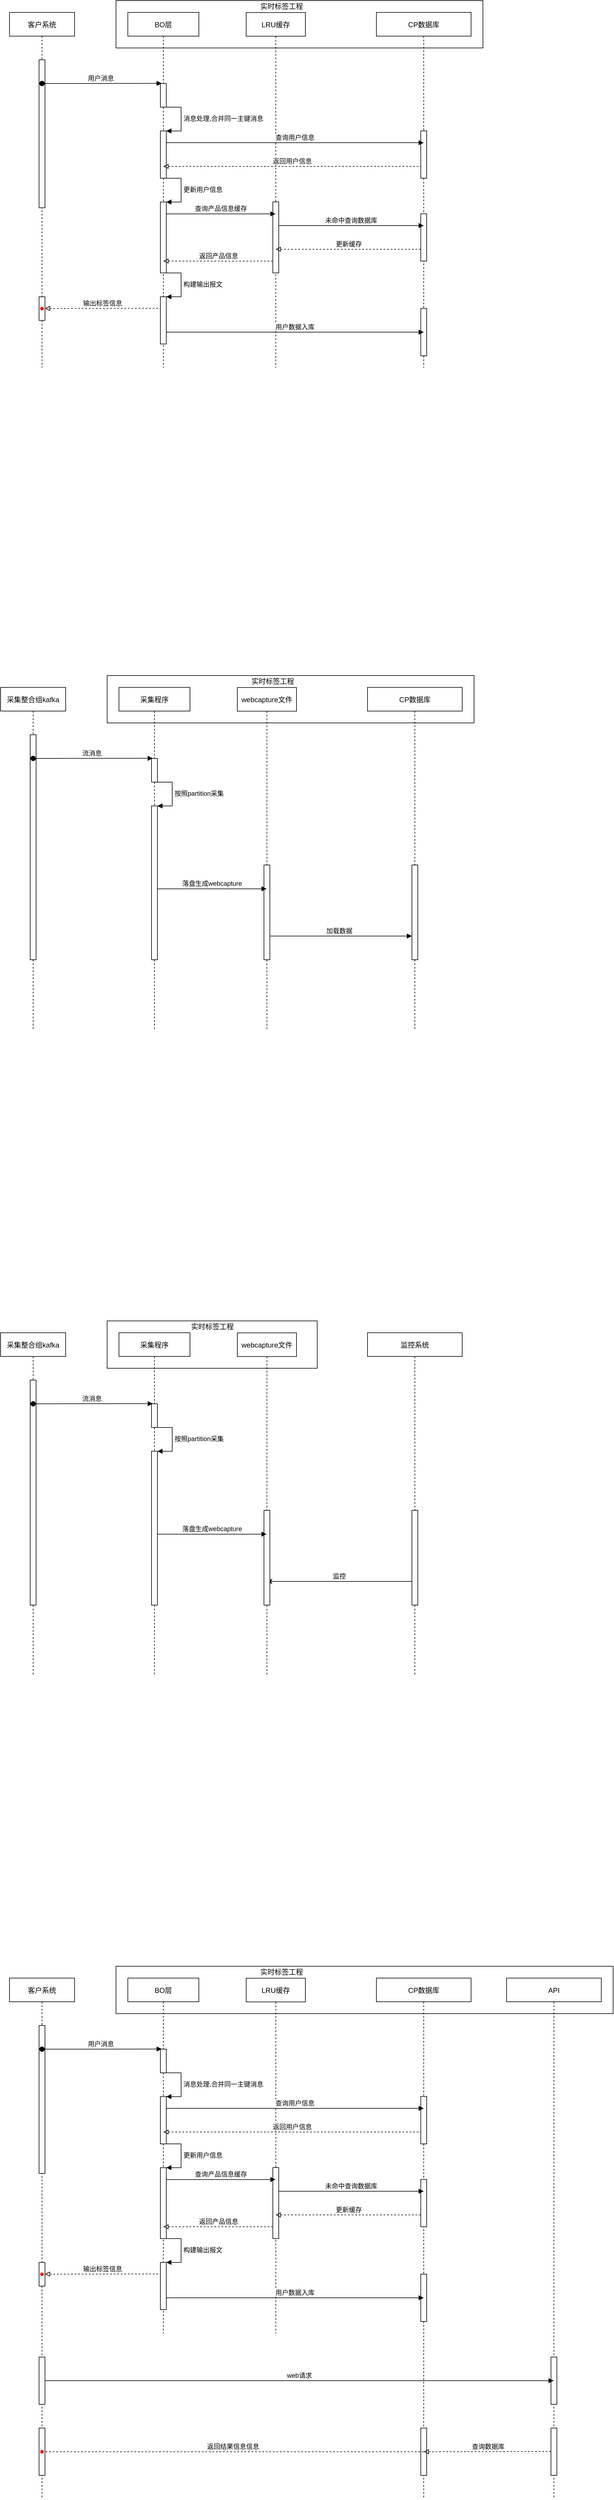 <mxfile version="15.8.8" type="github">
  <diagram id="kgpKYQtTHZ0yAKxKKP6v" name="Page-1">
    <mxGraphModel dx="1753" dy="825" grid="1" gridSize="10" guides="1" tooltips="1" connect="1" arrows="1" fold="1" page="1" pageScale="1" pageWidth="850" pageHeight="1100" math="0" shadow="0">
      <root>
        <mxCell id="0" />
        <mxCell id="1" parent="0" />
        <object label="" id="TsqY3HCIGFJ2zq7cLXyA-16">
          <mxCell style="rounded=0;whiteSpace=wrap;html=1;fillColor=none;" parent="1" vertex="1">
            <mxGeometry x="220" y="20" width="620" height="80" as="geometry" />
          </mxCell>
        </object>
        <mxCell id="3nuBFxr9cyL0pnOWT2aG-1" value="客户系统" style="shape=umlLifeline;perimeter=lifelinePerimeter;container=1;collapsible=0;recursiveResize=0;rounded=0;shadow=0;strokeWidth=1;" parent="1" vertex="1">
          <mxGeometry x="40" y="40" width="110" height="600" as="geometry" />
        </mxCell>
        <mxCell id="3nuBFxr9cyL0pnOWT2aG-2" value="" style="points=[];perimeter=orthogonalPerimeter;rounded=0;shadow=0;strokeWidth=1;" parent="3nuBFxr9cyL0pnOWT2aG-1" vertex="1">
          <mxGeometry x="50" y="80" width="10" height="250" as="geometry" />
        </mxCell>
        <mxCell id="3nuBFxr9cyL0pnOWT2aG-5" value="BO层" style="shape=umlLifeline;perimeter=lifelinePerimeter;container=1;collapsible=0;recursiveResize=0;rounded=0;shadow=0;strokeWidth=1;" parent="1" vertex="1">
          <mxGeometry x="240" y="40" width="120" height="600" as="geometry" />
        </mxCell>
        <mxCell id="TsqY3HCIGFJ2zq7cLXyA-34" value="" style="html=1;points=[];perimeter=orthogonalPerimeter;" parent="3nuBFxr9cyL0pnOWT2aG-5" vertex="1">
          <mxGeometry x="55" y="320.2" width="10" height="119.8" as="geometry" />
        </mxCell>
        <mxCell id="TsqY3HCIGFJ2zq7cLXyA-35" value="更新用户信息" style="edgeStyle=orthogonalEdgeStyle;html=1;align=left;spacingLeft=2;endArrow=block;rounded=0;entryX=1;entryY=0;exitX=0.82;exitY=0.995;exitDx=0;exitDy=0;exitPerimeter=0;" parent="3nuBFxr9cyL0pnOWT2aG-5" target="TsqY3HCIGFJ2zq7cLXyA-34" edge="1">
          <mxGeometry relative="1" as="geometry">
            <mxPoint x="63.2" y="280" as="sourcePoint" />
            <Array as="points">
              <mxPoint x="90" y="280.2" />
              <mxPoint x="90" y="320.2" />
            </Array>
          </mxGeometry>
        </mxCell>
        <mxCell id="TsqY3HCIGFJ2zq7cLXyA-11" value="CP数据库" style="shape=umlLifeline;perimeter=lifelinePerimeter;container=1;collapsible=0;recursiveResize=0;rounded=0;shadow=0;strokeWidth=1;" parent="1" vertex="1">
          <mxGeometry x="660" y="40" width="160" height="600" as="geometry" />
        </mxCell>
        <mxCell id="TsqY3HCIGFJ2zq7cLXyA-12" value="" style="points=[];perimeter=orthogonalPerimeter;rounded=0;shadow=0;strokeWidth=1;" parent="TsqY3HCIGFJ2zq7cLXyA-11" vertex="1">
          <mxGeometry x="75" y="200" width="10" height="80" as="geometry" />
        </mxCell>
        <mxCell id="TsqY3HCIGFJ2zq7cLXyA-13" value="" style="html=1;points=[];perimeter=orthogonalPerimeter;" parent="TsqY3HCIGFJ2zq7cLXyA-11" vertex="1">
          <mxGeometry x="75" y="340" width="10" height="80" as="geometry" />
        </mxCell>
        <mxCell id="TsqY3HCIGFJ2zq7cLXyA-19" value="" style="points=[];perimeter=orthogonalPerimeter;rounded=0;shadow=0;strokeWidth=1;" parent="1" vertex="1">
          <mxGeometry x="295" y="160" width="10" height="40" as="geometry" />
        </mxCell>
        <mxCell id="TsqY3HCIGFJ2zq7cLXyA-20" value="" style="html=1;points=[];perimeter=orthogonalPerimeter;" parent="1" vertex="1">
          <mxGeometry x="295" y="240.2" width="10" height="79.8" as="geometry" />
        </mxCell>
        <mxCell id="TsqY3HCIGFJ2zq7cLXyA-21" value="消息处理,合并同一主键消息" style="edgeStyle=orthogonalEdgeStyle;html=1;align=left;spacingLeft=2;endArrow=block;rounded=0;entryX=1;entryY=0;exitX=0.82;exitY=0.995;exitDx=0;exitDy=0;exitPerimeter=0;" parent="1" target="TsqY3HCIGFJ2zq7cLXyA-20" edge="1">
          <mxGeometry relative="1" as="geometry">
            <mxPoint x="303.2" y="200" as="sourcePoint" />
            <Array as="points">
              <mxPoint x="330" y="200.2" />
              <mxPoint x="330" y="240.2" />
            </Array>
          </mxGeometry>
        </mxCell>
        <mxCell id="TsqY3HCIGFJ2zq7cLXyA-28" value="实时标签工程" style="text;html=1;strokeColor=none;fillColor=none;align=center;verticalAlign=middle;whiteSpace=wrap;rounded=0;" parent="1" vertex="1">
          <mxGeometry x="440" y="20" width="120" height="20" as="geometry" />
        </mxCell>
        <mxCell id="TsqY3HCIGFJ2zq7cLXyA-29" value="LRU缓存" style="shape=umlLifeline;perimeter=lifelinePerimeter;container=1;collapsible=0;recursiveResize=0;rounded=0;shadow=0;strokeWidth=1;" parent="1" vertex="1">
          <mxGeometry x="440" y="40.2" width="100" height="599.8" as="geometry" />
        </mxCell>
        <mxCell id="TsqY3HCIGFJ2zq7cLXyA-30" value="" style="points=[];perimeter=orthogonalPerimeter;rounded=0;shadow=0;strokeWidth=1;" parent="1" vertex="1">
          <mxGeometry x="485" y="360" width="10" height="120" as="geometry" />
        </mxCell>
        <mxCell id="TsqY3HCIGFJ2zq7cLXyA-31" value="" style="html=1;points=[];perimeter=orthogonalPerimeter;" parent="1" vertex="1">
          <mxGeometry x="295" y="520.2" width="10" height="79.8" as="geometry" />
        </mxCell>
        <mxCell id="TsqY3HCIGFJ2zq7cLXyA-32" value="构建输出报文" style="edgeStyle=orthogonalEdgeStyle;html=1;align=left;spacingLeft=2;endArrow=block;rounded=0;entryX=1;entryY=0;exitX=0.82;exitY=0.995;exitDx=0;exitDy=0;exitPerimeter=0;" parent="1" target="TsqY3HCIGFJ2zq7cLXyA-31" edge="1">
          <mxGeometry relative="1" as="geometry">
            <mxPoint x="303.2" y="480" as="sourcePoint" />
            <Array as="points">
              <mxPoint x="330" y="480.2" />
              <mxPoint x="330" y="520.2" />
            </Array>
          </mxGeometry>
        </mxCell>
        <mxCell id="3nuBFxr9cyL0pnOWT2aG-3" value="用户消息" style="verticalAlign=bottom;startArrow=oval;endArrow=block;startSize=8;shadow=0;strokeWidth=1;entryX=0.22;entryY=-0.005;entryDx=0;entryDy=0;entryPerimeter=0;" parent="1" target="TsqY3HCIGFJ2zq7cLXyA-19" edge="1">
          <mxGeometry x="-0.016" relative="1" as="geometry">
            <mxPoint x="95" y="160" as="sourcePoint" />
            <mxPoint x="270" y="160" as="targetPoint" />
            <Array as="points" />
            <mxPoint as="offset" />
          </mxGeometry>
        </mxCell>
        <mxCell id="3nuBFxr9cyL0pnOWT2aG-9" value="查询用户信息" style="verticalAlign=bottom;endArrow=block;shadow=0;strokeWidth=1;" parent="1" edge="1">
          <mxGeometry relative="1" as="geometry">
            <mxPoint x="305" y="260" as="sourcePoint" />
            <mxPoint x="740" y="260" as="targetPoint" />
          </mxGeometry>
        </mxCell>
        <mxCell id="TsqY3HCIGFJ2zq7cLXyA-33" value="返回用户信息" style="verticalAlign=bottom;endArrow=none;shadow=0;strokeWidth=1;entryX=0.06;entryY=0.247;entryDx=0;entryDy=0;entryPerimeter=0;startArrow=block;startFill=0;endFill=0;dashed=1;" parent="1" edge="1">
          <mxGeometry relative="1" as="geometry">
            <mxPoint x="300" y="300" as="sourcePoint" />
            <mxPoint x="735.6" y="300" as="targetPoint" />
          </mxGeometry>
        </mxCell>
        <mxCell id="TsqY3HCIGFJ2zq7cLXyA-36" value="查询产品信息缓存" style="verticalAlign=bottom;endArrow=block;shadow=0;strokeWidth=1;" parent="1" target="TsqY3HCIGFJ2zq7cLXyA-29" edge="1">
          <mxGeometry relative="1" as="geometry">
            <mxPoint x="305" y="380.24" as="sourcePoint" />
            <mxPoint x="480" y="380" as="targetPoint" />
          </mxGeometry>
        </mxCell>
        <mxCell id="TsqY3HCIGFJ2zq7cLXyA-37" value="未命中查询数据库" style="verticalAlign=bottom;endArrow=block;shadow=0;strokeWidth=1;" parent="1" edge="1">
          <mxGeometry relative="1" as="geometry">
            <mxPoint x="495" y="400" as="sourcePoint" />
            <mxPoint x="740" y="400" as="targetPoint" />
          </mxGeometry>
        </mxCell>
        <mxCell id="TsqY3HCIGFJ2zq7cLXyA-38" value="更新缓存" style="verticalAlign=bottom;endArrow=none;shadow=0;strokeWidth=1;entryX=0.06;entryY=0.247;entryDx=0;entryDy=0;entryPerimeter=0;startArrow=block;startFill=0;endFill=0;dashed=1;" parent="1" edge="1">
          <mxGeometry relative="1" as="geometry">
            <mxPoint x="490" y="440" as="sourcePoint" />
            <mxPoint x="736.6" y="440" as="targetPoint" />
          </mxGeometry>
        </mxCell>
        <mxCell id="TsqY3HCIGFJ2zq7cLXyA-39" value="返回产品信息" style="verticalAlign=bottom;endArrow=none;shadow=0;strokeWidth=1;entryX=0.06;entryY=0.247;entryDx=0;entryDy=0;entryPerimeter=0;startArrow=block;startFill=0;endFill=0;dashed=1;" parent="1" edge="1">
          <mxGeometry relative="1" as="geometry">
            <mxPoint x="300" y="460" as="sourcePoint" />
            <mxPoint x="486.6" y="460" as="targetPoint" />
          </mxGeometry>
        </mxCell>
        <mxCell id="TsqY3HCIGFJ2zq7cLXyA-40" value="输出标签信息" style="verticalAlign=bottom;endArrow=none;shadow=0;strokeWidth=1;entryX=0.06;entryY=0.247;entryDx=0;entryDy=0;entryPerimeter=0;startArrow=block;startFill=0;endFill=0;dashed=1;" parent="1" edge="1">
          <mxGeometry relative="1" as="geometry">
            <mxPoint x="100" y="540" as="sourcePoint" />
            <mxPoint x="295.0" y="539.7" as="targetPoint" />
          </mxGeometry>
        </mxCell>
        <mxCell id="TsqY3HCIGFJ2zq7cLXyA-41" value="" style="html=1;points=[];perimeter=orthogonalPerimeter;" parent="1" vertex="1">
          <mxGeometry x="90" y="520.2" width="10" height="40" as="geometry" />
        </mxCell>
        <mxCell id="TsqY3HCIGFJ2zq7cLXyA-44" value="" style="shape=waypoint;sketch=0;fillStyle=solid;size=6;pointerEvents=1;points=[];fillColor=none;resizable=0;rotatable=0;perimeter=centerPerimeter;snapToPoint=1;strokeColor=#FF0000;fontSize=12;" parent="1" vertex="1">
          <mxGeometry x="75" y="520.2" width="40" height="40" as="geometry" />
        </mxCell>
        <mxCell id="TsqY3HCIGFJ2zq7cLXyA-46" value="" style="html=1;points=[];perimeter=orthogonalPerimeter;" parent="1" vertex="1">
          <mxGeometry x="735" y="540" width="10" height="80" as="geometry" />
        </mxCell>
        <mxCell id="TsqY3HCIGFJ2zq7cLXyA-45" value="用户数据入库" style="verticalAlign=bottom;endArrow=block;shadow=0;strokeWidth=1;" parent="1" edge="1">
          <mxGeometry relative="1" as="geometry">
            <mxPoint x="305" y="580" as="sourcePoint" />
            <mxPoint x="740" y="580" as="targetPoint" />
          </mxGeometry>
        </mxCell>
        <object label="" id="doDaxF0T0q-OkC4RoXSE-1">
          <mxCell style="rounded=0;whiteSpace=wrap;html=1;fillColor=none;" parent="1" vertex="1">
            <mxGeometry x="205" y="1160" width="620" height="80" as="geometry" />
          </mxCell>
        </object>
        <mxCell id="doDaxF0T0q-OkC4RoXSE-2" value="采集整合组kafka" style="shape=umlLifeline;perimeter=lifelinePerimeter;container=1;collapsible=0;recursiveResize=0;rounded=0;shadow=0;strokeWidth=1;" parent="1" vertex="1">
          <mxGeometry x="25" y="1180" width="110" height="580" as="geometry" />
        </mxCell>
        <mxCell id="doDaxF0T0q-OkC4RoXSE-3" value="" style="points=[];perimeter=orthogonalPerimeter;rounded=0;shadow=0;strokeWidth=1;" parent="doDaxF0T0q-OkC4RoXSE-2" vertex="1">
          <mxGeometry x="50" y="80" width="10" height="380" as="geometry" />
        </mxCell>
        <mxCell id="doDaxF0T0q-OkC4RoXSE-4" value="采集程序" style="shape=umlLifeline;perimeter=lifelinePerimeter;container=1;collapsible=0;recursiveResize=0;rounded=0;shadow=0;strokeWidth=1;" parent="1" vertex="1">
          <mxGeometry x="225" y="1180" width="120" height="580" as="geometry" />
        </mxCell>
        <mxCell id="doDaxF0T0q-OkC4RoXSE-7" value="CP数据库" style="shape=umlLifeline;perimeter=lifelinePerimeter;container=1;collapsible=0;recursiveResize=0;rounded=0;shadow=0;strokeWidth=1;" parent="1" vertex="1">
          <mxGeometry x="645" y="1180" width="160" height="580" as="geometry" />
        </mxCell>
        <mxCell id="doDaxF0T0q-OkC4RoXSE-9" value="" style="html=1;points=[];perimeter=orthogonalPerimeter;" parent="doDaxF0T0q-OkC4RoXSE-7" vertex="1">
          <mxGeometry x="75" y="300" width="10" height="160" as="geometry" />
        </mxCell>
        <mxCell id="doDaxF0T0q-OkC4RoXSE-22" value="加载数据" style="verticalAlign=bottom;endArrow=block;shadow=0;strokeWidth=1;" parent="doDaxF0T0q-OkC4RoXSE-7" edge="1">
          <mxGeometry relative="1" as="geometry">
            <mxPoint x="-170" y="420" as="sourcePoint" />
            <mxPoint x="75" y="420" as="targetPoint" />
          </mxGeometry>
        </mxCell>
        <mxCell id="doDaxF0T0q-OkC4RoXSE-10" value="" style="points=[];perimeter=orthogonalPerimeter;rounded=0;shadow=0;strokeWidth=1;" parent="1" vertex="1">
          <mxGeometry x="280" y="1300" width="10" height="40" as="geometry" />
        </mxCell>
        <mxCell id="doDaxF0T0q-OkC4RoXSE-11" value="" style="html=1;points=[];perimeter=orthogonalPerimeter;" parent="1" vertex="1">
          <mxGeometry x="280" y="1380.2" width="10" height="259.8" as="geometry" />
        </mxCell>
        <mxCell id="doDaxF0T0q-OkC4RoXSE-12" value="按照partition采集" style="edgeStyle=orthogonalEdgeStyle;html=1;align=left;spacingLeft=2;endArrow=block;rounded=0;entryX=1;entryY=0;exitX=0.82;exitY=0.995;exitDx=0;exitDy=0;exitPerimeter=0;" parent="1" target="doDaxF0T0q-OkC4RoXSE-11" edge="1">
          <mxGeometry relative="1" as="geometry">
            <mxPoint x="288.2" y="1340" as="sourcePoint" />
            <Array as="points">
              <mxPoint x="315" y="1340.2" />
              <mxPoint x="315" y="1380.2" />
            </Array>
          </mxGeometry>
        </mxCell>
        <mxCell id="doDaxF0T0q-OkC4RoXSE-13" value="实时标签工程" style="text;html=1;strokeColor=none;fillColor=none;align=center;verticalAlign=middle;whiteSpace=wrap;rounded=0;" parent="1" vertex="1">
          <mxGeometry x="425" y="1160" width="120" height="20" as="geometry" />
        </mxCell>
        <mxCell id="doDaxF0T0q-OkC4RoXSE-14" value="webcapture文件" style="shape=umlLifeline;perimeter=lifelinePerimeter;container=1;collapsible=0;recursiveResize=0;rounded=0;shadow=0;strokeWidth=1;" parent="1" vertex="1">
          <mxGeometry x="425" y="1180.2" width="100" height="579.8" as="geometry" />
        </mxCell>
        <mxCell id="doDaxF0T0q-OkC4RoXSE-15" value="" style="points=[];perimeter=orthogonalPerimeter;rounded=0;shadow=0;strokeWidth=1;" parent="1" vertex="1">
          <mxGeometry x="470" y="1480" width="10" height="160" as="geometry" />
        </mxCell>
        <mxCell id="doDaxF0T0q-OkC4RoXSE-18" value="流消息" style="verticalAlign=bottom;startArrow=oval;endArrow=block;startSize=8;shadow=0;strokeWidth=1;entryX=0.22;entryY=-0.005;entryDx=0;entryDy=0;entryPerimeter=0;" parent="1" target="doDaxF0T0q-OkC4RoXSE-10" edge="1">
          <mxGeometry x="-0.016" relative="1" as="geometry">
            <mxPoint x="80" y="1300" as="sourcePoint" />
            <mxPoint x="255" y="1300" as="targetPoint" />
            <Array as="points" />
            <mxPoint as="offset" />
          </mxGeometry>
        </mxCell>
        <mxCell id="doDaxF0T0q-OkC4RoXSE-21" value="落盘生成webcapture" style="verticalAlign=bottom;endArrow=block;shadow=0;strokeWidth=1;" parent="1" target="doDaxF0T0q-OkC4RoXSE-14" edge="1">
          <mxGeometry relative="1" as="geometry">
            <mxPoint x="290" y="1520.24" as="sourcePoint" />
            <mxPoint x="465" y="1520" as="targetPoint" />
          </mxGeometry>
        </mxCell>
        <object label="" id="XqD2HciCAePB8cB9uwHq-27">
          <mxCell style="rounded=0;whiteSpace=wrap;html=1;fillColor=none;" parent="1" vertex="1">
            <mxGeometry x="205" y="2250" width="355" height="80" as="geometry" />
          </mxCell>
        </object>
        <mxCell id="XqD2HciCAePB8cB9uwHq-28" value="采集整合组kafka" style="shape=umlLifeline;perimeter=lifelinePerimeter;container=1;collapsible=0;recursiveResize=0;rounded=0;shadow=0;strokeWidth=1;" parent="1" vertex="1">
          <mxGeometry x="25" y="2270" width="110" height="580" as="geometry" />
        </mxCell>
        <mxCell id="XqD2HciCAePB8cB9uwHq-29" value="" style="points=[];perimeter=orthogonalPerimeter;rounded=0;shadow=0;strokeWidth=1;" parent="XqD2HciCAePB8cB9uwHq-28" vertex="1">
          <mxGeometry x="50" y="80" width="10" height="380" as="geometry" />
        </mxCell>
        <mxCell id="XqD2HciCAePB8cB9uwHq-30" value="采集程序" style="shape=umlLifeline;perimeter=lifelinePerimeter;container=1;collapsible=0;recursiveResize=0;rounded=0;shadow=0;strokeWidth=1;" parent="1" vertex="1">
          <mxGeometry x="225" y="2270" width="120" height="580" as="geometry" />
        </mxCell>
        <mxCell id="XqD2HciCAePB8cB9uwHq-31" value="监控系统" style="shape=umlLifeline;perimeter=lifelinePerimeter;container=1;collapsible=0;recursiveResize=0;rounded=0;shadow=0;strokeWidth=1;" parent="1" vertex="1">
          <mxGeometry x="645" y="2270" width="160" height="580" as="geometry" />
        </mxCell>
        <mxCell id="XqD2HciCAePB8cB9uwHq-32" value="" style="html=1;points=[];perimeter=orthogonalPerimeter;" parent="XqD2HciCAePB8cB9uwHq-31" vertex="1">
          <mxGeometry x="75" y="300" width="10" height="160" as="geometry" />
        </mxCell>
        <mxCell id="XqD2HciCAePB8cB9uwHq-33" value="监控" style="verticalAlign=bottom;endArrow=none;shadow=0;strokeWidth=1;rounded=1;startArrow=classic;startFill=1;endFill=0;" parent="XqD2HciCAePB8cB9uwHq-31" edge="1">
          <mxGeometry relative="1" as="geometry">
            <mxPoint x="-170" y="420" as="sourcePoint" />
            <mxPoint x="75" y="420" as="targetPoint" />
          </mxGeometry>
        </mxCell>
        <mxCell id="XqD2HciCAePB8cB9uwHq-34" value="" style="points=[];perimeter=orthogonalPerimeter;rounded=0;shadow=0;strokeWidth=1;" parent="1" vertex="1">
          <mxGeometry x="280" y="2390" width="10" height="40" as="geometry" />
        </mxCell>
        <mxCell id="XqD2HciCAePB8cB9uwHq-35" value="" style="html=1;points=[];perimeter=orthogonalPerimeter;" parent="1" vertex="1">
          <mxGeometry x="280" y="2470.2" width="10" height="259.8" as="geometry" />
        </mxCell>
        <mxCell id="XqD2HciCAePB8cB9uwHq-36" value="按照partition采集" style="edgeStyle=orthogonalEdgeStyle;html=1;align=left;spacingLeft=2;endArrow=block;rounded=0;entryX=1;entryY=0;exitX=0.82;exitY=0.995;exitDx=0;exitDy=0;exitPerimeter=0;" parent="1" target="XqD2HciCAePB8cB9uwHq-35" edge="1">
          <mxGeometry relative="1" as="geometry">
            <mxPoint x="288.2" y="2430" as="sourcePoint" />
            <Array as="points">
              <mxPoint x="315" y="2430.2" />
              <mxPoint x="315" y="2470.2" />
            </Array>
          </mxGeometry>
        </mxCell>
        <mxCell id="XqD2HciCAePB8cB9uwHq-37" value="实时标签工程" style="text;html=1;strokeColor=none;fillColor=none;align=center;verticalAlign=middle;whiteSpace=wrap;rounded=0;" parent="1" vertex="1">
          <mxGeometry x="322.5" y="2250.2" width="120" height="20" as="geometry" />
        </mxCell>
        <mxCell id="XqD2HciCAePB8cB9uwHq-38" value="webcapture文件" style="shape=umlLifeline;perimeter=lifelinePerimeter;container=1;collapsible=0;recursiveResize=0;rounded=0;shadow=0;strokeWidth=1;" parent="1" vertex="1">
          <mxGeometry x="425" y="2270.2" width="100" height="579.8" as="geometry" />
        </mxCell>
        <mxCell id="XqD2HciCAePB8cB9uwHq-39" value="" style="points=[];perimeter=orthogonalPerimeter;rounded=0;shadow=0;strokeWidth=1;" parent="1" vertex="1">
          <mxGeometry x="470" y="2570" width="10" height="160" as="geometry" />
        </mxCell>
        <mxCell id="XqD2HciCAePB8cB9uwHq-40" value="流消息" style="verticalAlign=bottom;startArrow=oval;endArrow=block;startSize=8;shadow=0;strokeWidth=1;entryX=0.22;entryY=-0.005;entryDx=0;entryDy=0;entryPerimeter=0;" parent="1" target="XqD2HciCAePB8cB9uwHq-34" edge="1">
          <mxGeometry x="-0.016" relative="1" as="geometry">
            <mxPoint x="80" y="2390" as="sourcePoint" />
            <mxPoint x="255" y="2390" as="targetPoint" />
            <Array as="points" />
            <mxPoint as="offset" />
          </mxGeometry>
        </mxCell>
        <mxCell id="XqD2HciCAePB8cB9uwHq-41" value="落盘生成webcapture" style="verticalAlign=bottom;endArrow=block;shadow=0;strokeWidth=1;" parent="1" target="XqD2HciCAePB8cB9uwHq-38" edge="1">
          <mxGeometry relative="1" as="geometry">
            <mxPoint x="290" y="2610.24" as="sourcePoint" />
            <mxPoint x="465" y="2610" as="targetPoint" />
          </mxGeometry>
        </mxCell>
        <object label="" id="sSh9X53zeSpVIFf8rOMW-1">
          <mxCell style="rounded=0;whiteSpace=wrap;html=1;fillColor=none;" vertex="1" parent="1">
            <mxGeometry x="220" y="3340" width="840" height="80" as="geometry" />
          </mxCell>
        </object>
        <mxCell id="sSh9X53zeSpVIFf8rOMW-2" value="客户系统" style="shape=umlLifeline;perimeter=lifelinePerimeter;container=1;collapsible=0;recursiveResize=0;rounded=0;shadow=0;strokeWidth=1;" vertex="1" parent="1">
          <mxGeometry x="40" y="3360" width="110" height="880" as="geometry" />
        </mxCell>
        <mxCell id="sSh9X53zeSpVIFf8rOMW-3" value="" style="points=[];perimeter=orthogonalPerimeter;rounded=0;shadow=0;strokeWidth=1;" vertex="1" parent="sSh9X53zeSpVIFf8rOMW-2">
          <mxGeometry x="50" y="80" width="10" height="250" as="geometry" />
        </mxCell>
        <mxCell id="sSh9X53zeSpVIFf8rOMW-35" value="" style="html=1;points=[];perimeter=orthogonalPerimeter;" vertex="1" parent="sSh9X53zeSpVIFf8rOMW-2">
          <mxGeometry x="50" y="640" width="10" height="80" as="geometry" />
        </mxCell>
        <mxCell id="sSh9X53zeSpVIFf8rOMW-36" value="" style="html=1;points=[];perimeter=orthogonalPerimeter;" vertex="1" parent="sSh9X53zeSpVIFf8rOMW-2">
          <mxGeometry x="50" y="760" width="10" height="80" as="geometry" />
        </mxCell>
        <mxCell id="sSh9X53zeSpVIFf8rOMW-4" value="BO层" style="shape=umlLifeline;perimeter=lifelinePerimeter;container=1;collapsible=0;recursiveResize=0;rounded=0;shadow=0;strokeWidth=1;" vertex="1" parent="1">
          <mxGeometry x="240" y="3360" width="120" height="600" as="geometry" />
        </mxCell>
        <mxCell id="sSh9X53zeSpVIFf8rOMW-5" value="" style="html=1;points=[];perimeter=orthogonalPerimeter;" vertex="1" parent="sSh9X53zeSpVIFf8rOMW-4">
          <mxGeometry x="55" y="320.2" width="10" height="119.8" as="geometry" />
        </mxCell>
        <mxCell id="sSh9X53zeSpVIFf8rOMW-6" value="更新用户信息" style="edgeStyle=orthogonalEdgeStyle;html=1;align=left;spacingLeft=2;endArrow=block;rounded=0;entryX=1;entryY=0;exitX=0.82;exitY=0.995;exitDx=0;exitDy=0;exitPerimeter=0;" edge="1" parent="sSh9X53zeSpVIFf8rOMW-4" target="sSh9X53zeSpVIFf8rOMW-5">
          <mxGeometry relative="1" as="geometry">
            <mxPoint x="63.2" y="280" as="sourcePoint" />
            <Array as="points">
              <mxPoint x="90" y="280.2" />
              <mxPoint x="90" y="320.2" />
            </Array>
          </mxGeometry>
        </mxCell>
        <mxCell id="sSh9X53zeSpVIFf8rOMW-7" value="CP数据库" style="shape=umlLifeline;perimeter=lifelinePerimeter;container=1;collapsible=0;recursiveResize=0;rounded=0;shadow=0;strokeWidth=1;" vertex="1" parent="1">
          <mxGeometry x="660" y="3360" width="160" height="880" as="geometry" />
        </mxCell>
        <mxCell id="sSh9X53zeSpVIFf8rOMW-8" value="" style="points=[];perimeter=orthogonalPerimeter;rounded=0;shadow=0;strokeWidth=1;" vertex="1" parent="sSh9X53zeSpVIFf8rOMW-7">
          <mxGeometry x="75" y="200" width="10" height="80" as="geometry" />
        </mxCell>
        <mxCell id="sSh9X53zeSpVIFf8rOMW-9" value="" style="html=1;points=[];perimeter=orthogonalPerimeter;" vertex="1" parent="sSh9X53zeSpVIFf8rOMW-7">
          <mxGeometry x="75" y="340" width="10" height="80" as="geometry" />
        </mxCell>
        <mxCell id="sSh9X53zeSpVIFf8rOMW-37" value="" style="html=1;points=[];perimeter=orthogonalPerimeter;" vertex="1" parent="sSh9X53zeSpVIFf8rOMW-7">
          <mxGeometry x="75" y="760" width="10" height="80" as="geometry" />
        </mxCell>
        <mxCell id="sSh9X53zeSpVIFf8rOMW-38" value="查询数据库" style="verticalAlign=bottom;endArrow=none;shadow=0;strokeWidth=1;entryX=0.06;entryY=0.247;entryDx=0;entryDy=0;entryPerimeter=0;startArrow=block;startFill=0;endFill=0;dashed=1;" edge="1" parent="sSh9X53zeSpVIFf8rOMW-7">
          <mxGeometry relative="1" as="geometry">
            <mxPoint x="80" y="800" as="sourcePoint" />
            <mxPoint x="297.8" y="799.5" as="targetPoint" />
          </mxGeometry>
        </mxCell>
        <mxCell id="sSh9X53zeSpVIFf8rOMW-10" value="" style="points=[];perimeter=orthogonalPerimeter;rounded=0;shadow=0;strokeWidth=1;" vertex="1" parent="1">
          <mxGeometry x="295" y="3480" width="10" height="40" as="geometry" />
        </mxCell>
        <mxCell id="sSh9X53zeSpVIFf8rOMW-11" value="" style="html=1;points=[];perimeter=orthogonalPerimeter;" vertex="1" parent="1">
          <mxGeometry x="295" y="3560.2" width="10" height="79.8" as="geometry" />
        </mxCell>
        <mxCell id="sSh9X53zeSpVIFf8rOMW-12" value="消息处理,合并同一主键消息" style="edgeStyle=orthogonalEdgeStyle;html=1;align=left;spacingLeft=2;endArrow=block;rounded=0;entryX=1;entryY=0;exitX=0.82;exitY=0.995;exitDx=0;exitDy=0;exitPerimeter=0;" edge="1" parent="1" target="sSh9X53zeSpVIFf8rOMW-11">
          <mxGeometry relative="1" as="geometry">
            <mxPoint x="303.2" y="3520" as="sourcePoint" />
            <Array as="points">
              <mxPoint x="330" y="3520.2" />
              <mxPoint x="330" y="3560.2" />
            </Array>
          </mxGeometry>
        </mxCell>
        <mxCell id="sSh9X53zeSpVIFf8rOMW-13" value="实时标签工程" style="text;html=1;strokeColor=none;fillColor=none;align=center;verticalAlign=middle;whiteSpace=wrap;rounded=0;" vertex="1" parent="1">
          <mxGeometry x="440" y="3340" width="120" height="20" as="geometry" />
        </mxCell>
        <mxCell id="sSh9X53zeSpVIFf8rOMW-14" value="LRU缓存" style="shape=umlLifeline;perimeter=lifelinePerimeter;container=1;collapsible=0;recursiveResize=0;rounded=0;shadow=0;strokeWidth=1;" vertex="1" parent="1">
          <mxGeometry x="440" y="3360.2" width="100" height="599.8" as="geometry" />
        </mxCell>
        <mxCell id="sSh9X53zeSpVIFf8rOMW-15" value="" style="points=[];perimeter=orthogonalPerimeter;rounded=0;shadow=0;strokeWidth=1;" vertex="1" parent="1">
          <mxGeometry x="485" y="3680" width="10" height="120" as="geometry" />
        </mxCell>
        <mxCell id="sSh9X53zeSpVIFf8rOMW-16" value="" style="html=1;points=[];perimeter=orthogonalPerimeter;" vertex="1" parent="1">
          <mxGeometry x="295" y="3840.2" width="10" height="79.8" as="geometry" />
        </mxCell>
        <mxCell id="sSh9X53zeSpVIFf8rOMW-17" value="构建输出报文" style="edgeStyle=orthogonalEdgeStyle;html=1;align=left;spacingLeft=2;endArrow=block;rounded=0;entryX=1;entryY=0;exitX=0.82;exitY=0.995;exitDx=0;exitDy=0;exitPerimeter=0;" edge="1" parent="1" target="sSh9X53zeSpVIFf8rOMW-16">
          <mxGeometry relative="1" as="geometry">
            <mxPoint x="303.2" y="3800" as="sourcePoint" />
            <Array as="points">
              <mxPoint x="330" y="3800.2" />
              <mxPoint x="330" y="3840.2" />
            </Array>
          </mxGeometry>
        </mxCell>
        <mxCell id="sSh9X53zeSpVIFf8rOMW-18" value="用户消息" style="verticalAlign=bottom;startArrow=oval;endArrow=block;startSize=8;shadow=0;strokeWidth=1;entryX=0.22;entryY=-0.005;entryDx=0;entryDy=0;entryPerimeter=0;" edge="1" parent="1" target="sSh9X53zeSpVIFf8rOMW-10">
          <mxGeometry x="-0.016" relative="1" as="geometry">
            <mxPoint x="95" y="3480" as="sourcePoint" />
            <mxPoint x="270" y="3480" as="targetPoint" />
            <Array as="points" />
            <mxPoint as="offset" />
          </mxGeometry>
        </mxCell>
        <mxCell id="sSh9X53zeSpVIFf8rOMW-19" value="查询用户信息" style="verticalAlign=bottom;endArrow=block;shadow=0;strokeWidth=1;" edge="1" parent="1">
          <mxGeometry relative="1" as="geometry">
            <mxPoint x="305" y="3580" as="sourcePoint" />
            <mxPoint x="740" y="3580" as="targetPoint" />
          </mxGeometry>
        </mxCell>
        <mxCell id="sSh9X53zeSpVIFf8rOMW-20" value="返回用户信息" style="verticalAlign=bottom;endArrow=none;shadow=0;strokeWidth=1;entryX=0.06;entryY=0.247;entryDx=0;entryDy=0;entryPerimeter=0;startArrow=block;startFill=0;endFill=0;dashed=1;" edge="1" parent="1">
          <mxGeometry relative="1" as="geometry">
            <mxPoint x="300" y="3620" as="sourcePoint" />
            <mxPoint x="735.6" y="3620" as="targetPoint" />
          </mxGeometry>
        </mxCell>
        <mxCell id="sSh9X53zeSpVIFf8rOMW-21" value="查询产品信息缓存" style="verticalAlign=bottom;endArrow=block;shadow=0;strokeWidth=1;" edge="1" parent="1" target="sSh9X53zeSpVIFf8rOMW-14">
          <mxGeometry relative="1" as="geometry">
            <mxPoint x="305" y="3700.24" as="sourcePoint" />
            <mxPoint x="480" y="3700" as="targetPoint" />
          </mxGeometry>
        </mxCell>
        <mxCell id="sSh9X53zeSpVIFf8rOMW-22" value="未命中查询数据库" style="verticalAlign=bottom;endArrow=block;shadow=0;strokeWidth=1;" edge="1" parent="1">
          <mxGeometry relative="1" as="geometry">
            <mxPoint x="495" y="3720" as="sourcePoint" />
            <mxPoint x="740" y="3720" as="targetPoint" />
          </mxGeometry>
        </mxCell>
        <mxCell id="sSh9X53zeSpVIFf8rOMW-23" value="更新缓存" style="verticalAlign=bottom;endArrow=none;shadow=0;strokeWidth=1;entryX=0.06;entryY=0.247;entryDx=0;entryDy=0;entryPerimeter=0;startArrow=block;startFill=0;endFill=0;dashed=1;" edge="1" parent="1">
          <mxGeometry relative="1" as="geometry">
            <mxPoint x="490" y="3760" as="sourcePoint" />
            <mxPoint x="736.6" y="3760" as="targetPoint" />
          </mxGeometry>
        </mxCell>
        <mxCell id="sSh9X53zeSpVIFf8rOMW-24" value="返回产品信息" style="verticalAlign=bottom;endArrow=none;shadow=0;strokeWidth=1;entryX=0.06;entryY=0.247;entryDx=0;entryDy=0;entryPerimeter=0;startArrow=block;startFill=0;endFill=0;dashed=1;" edge="1" parent="1">
          <mxGeometry relative="1" as="geometry">
            <mxPoint x="300" y="3780" as="sourcePoint" />
            <mxPoint x="486.6" y="3780" as="targetPoint" />
          </mxGeometry>
        </mxCell>
        <mxCell id="sSh9X53zeSpVIFf8rOMW-25" value="输出标签信息" style="verticalAlign=bottom;endArrow=none;shadow=0;strokeWidth=1;entryX=0.06;entryY=0.247;entryDx=0;entryDy=0;entryPerimeter=0;startArrow=block;startFill=0;endFill=0;dashed=1;" edge="1" parent="1">
          <mxGeometry relative="1" as="geometry">
            <mxPoint x="100" y="3860" as="sourcePoint" />
            <mxPoint x="295" y="3859.7" as="targetPoint" />
          </mxGeometry>
        </mxCell>
        <mxCell id="sSh9X53zeSpVIFf8rOMW-26" value="" style="html=1;points=[];perimeter=orthogonalPerimeter;" vertex="1" parent="1">
          <mxGeometry x="90" y="3840.2" width="10" height="40" as="geometry" />
        </mxCell>
        <mxCell id="sSh9X53zeSpVIFf8rOMW-27" value="" style="shape=waypoint;sketch=0;fillStyle=solid;size=6;pointerEvents=1;points=[];fillColor=none;resizable=0;rotatable=0;perimeter=centerPerimeter;snapToPoint=1;strokeColor=#FF0000;fontSize=12;" vertex="1" parent="1">
          <mxGeometry x="75" y="3840.2" width="40" height="40" as="geometry" />
        </mxCell>
        <mxCell id="sSh9X53zeSpVIFf8rOMW-28" value="" style="html=1;points=[];perimeter=orthogonalPerimeter;" vertex="1" parent="1">
          <mxGeometry x="735" y="3860" width="10" height="80" as="geometry" />
        </mxCell>
        <mxCell id="sSh9X53zeSpVIFf8rOMW-29" value="用户数据入库" style="verticalAlign=bottom;endArrow=block;shadow=0;strokeWidth=1;" edge="1" parent="1">
          <mxGeometry relative="1" as="geometry">
            <mxPoint x="305" y="3900" as="sourcePoint" />
            <mxPoint x="740" y="3900" as="targetPoint" />
          </mxGeometry>
        </mxCell>
        <mxCell id="sSh9X53zeSpVIFf8rOMW-30" value="API" style="shape=umlLifeline;perimeter=lifelinePerimeter;container=1;collapsible=0;recursiveResize=0;rounded=0;shadow=0;strokeWidth=1;" vertex="1" parent="1">
          <mxGeometry x="880" y="3360" width="160" height="880" as="geometry" />
        </mxCell>
        <mxCell id="sSh9X53zeSpVIFf8rOMW-32" value="" style="html=1;points=[];perimeter=orthogonalPerimeter;" vertex="1" parent="sSh9X53zeSpVIFf8rOMW-30">
          <mxGeometry x="75" y="760" width="10" height="80" as="geometry" />
        </mxCell>
        <mxCell id="sSh9X53zeSpVIFf8rOMW-33" value="" style="html=1;points=[];perimeter=orthogonalPerimeter;" vertex="1" parent="sSh9X53zeSpVIFf8rOMW-30">
          <mxGeometry x="75" y="640" width="10" height="80" as="geometry" />
        </mxCell>
        <mxCell id="sSh9X53zeSpVIFf8rOMW-34" value="web请求" style="verticalAlign=bottom;endArrow=block;shadow=0;strokeWidth=1;" edge="1" parent="1" target="sSh9X53zeSpVIFf8rOMW-30">
          <mxGeometry relative="1" as="geometry">
            <mxPoint x="100" y="4040" as="sourcePoint" />
            <mxPoint x="525" y="4040" as="targetPoint" />
          </mxGeometry>
        </mxCell>
        <mxCell id="sSh9X53zeSpVIFf8rOMW-39" value="返回结果信息信息" style="verticalAlign=bottom;endArrow=none;shadow=0;strokeWidth=1;entryX=0.06;entryY=0.247;entryDx=0;entryDy=0;entryPerimeter=0;startArrow=none;startFill=0;endFill=0;dashed=1;" edge="1" parent="1" source="sSh9X53zeSpVIFf8rOMW-40">
          <mxGeometry relative="1" as="geometry">
            <mxPoint x="305" y="4160" as="sourcePoint" />
            <mxPoint x="740.6" y="4160" as="targetPoint" />
          </mxGeometry>
        </mxCell>
        <mxCell id="sSh9X53zeSpVIFf8rOMW-40" value="" style="shape=waypoint;sketch=0;fillStyle=solid;size=6;pointerEvents=1;points=[];fillColor=none;resizable=0;rotatable=0;perimeter=centerPerimeter;snapToPoint=1;strokeColor=#FF0000;fontSize=12;" vertex="1" parent="1">
          <mxGeometry x="75" y="4140" width="40" height="40" as="geometry" />
        </mxCell>
        <mxCell id="sSh9X53zeSpVIFf8rOMW-41" value="" style="verticalAlign=bottom;endArrow=none;shadow=0;strokeWidth=1;entryDx=0;entryDy=0;entryPerimeter=0;startArrow=block;startFill=0;endFill=0;dashed=1;" edge="1" parent="1" source="sSh9X53zeSpVIFf8rOMW-2" target="sSh9X53zeSpVIFf8rOMW-40">
          <mxGeometry relative="1" as="geometry">
            <mxPoint x="94.324" y="4160" as="sourcePoint" />
            <mxPoint x="740.6" y="4160" as="targetPoint" />
          </mxGeometry>
        </mxCell>
      </root>
    </mxGraphModel>
  </diagram>
</mxfile>
